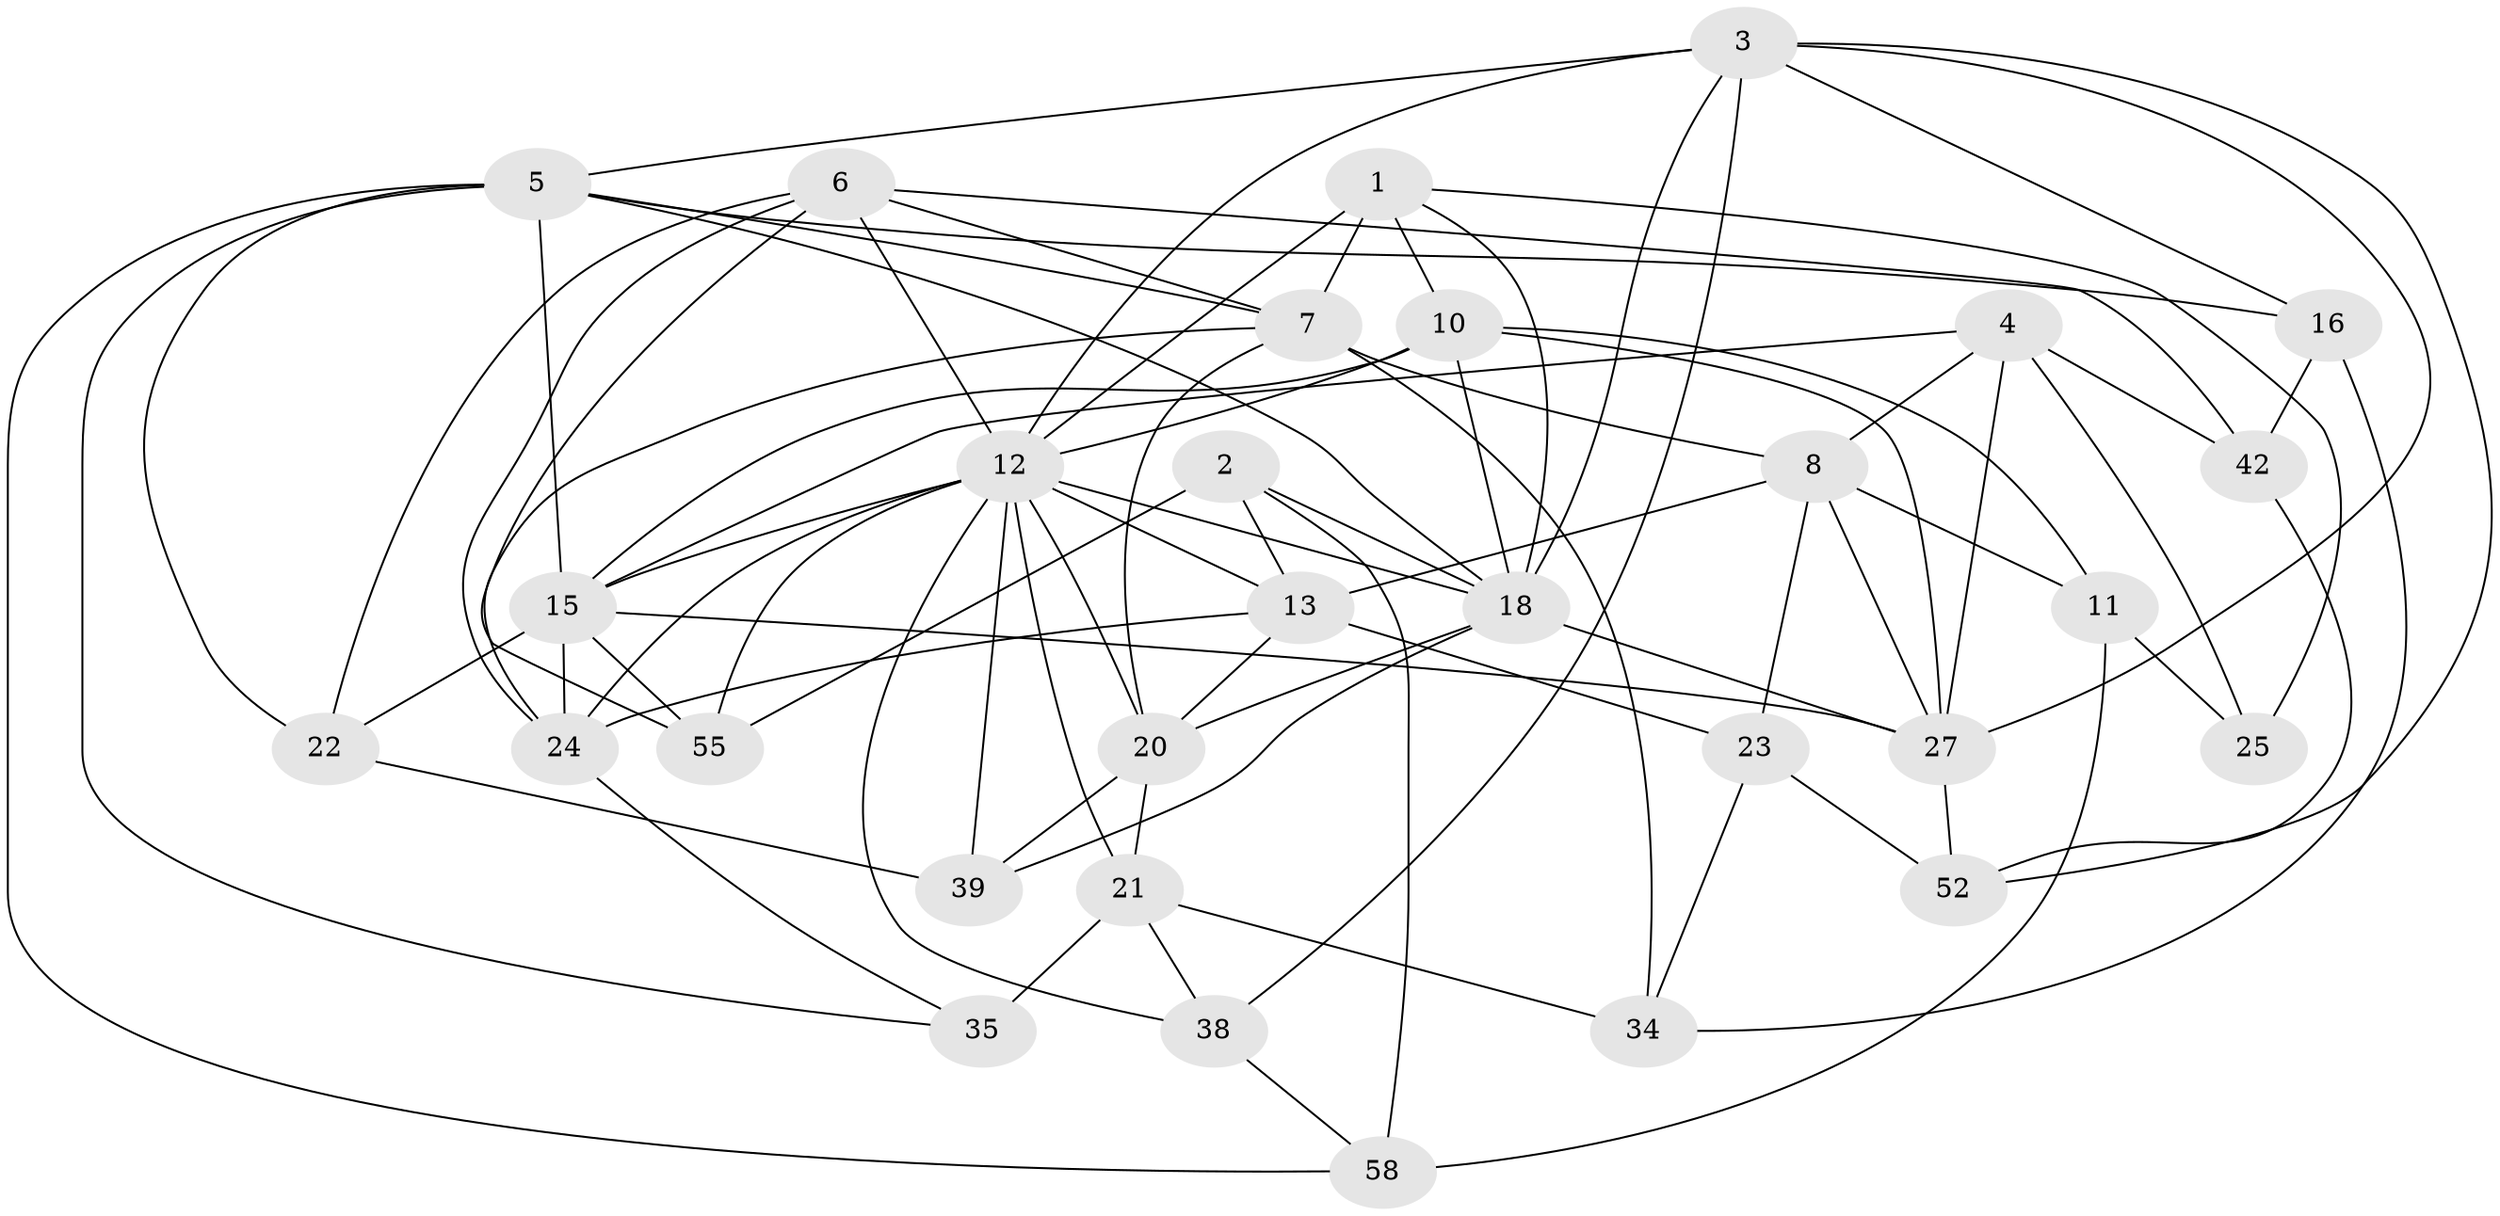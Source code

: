 // original degree distribution, {4: 1.0}
// Generated by graph-tools (version 1.1) at 2025/16/03/09/25 04:16:32]
// undirected, 30 vertices, 82 edges
graph export_dot {
graph [start="1"]
  node [color=gray90,style=filled];
  1 [super="+47"];
  2;
  3 [super="+33"];
  4 [super="+50"];
  5 [super="+19+32"];
  6 [super="+57"];
  7 [super="+46+9"];
  8 [super="+40"];
  10 [super="+43"];
  11;
  12 [super="+17+28+14+26"];
  13 [super="+31"];
  15 [super="+56+53"];
  16;
  18 [super="+45+49"];
  20 [super="+37"];
  21 [super="+36"];
  22;
  23;
  24 [super="+54+48"];
  25;
  27 [super="+29+44"];
  34;
  35;
  38;
  39;
  42;
  52;
  55;
  58;
  1 -- 12 [weight=2];
  1 -- 7;
  1 -- 10;
  1 -- 25;
  1 -- 18;
  2 -- 55;
  2 -- 13;
  2 -- 58;
  2 -- 18;
  3 -- 38;
  3 -- 52;
  3 -- 12;
  3 -- 16;
  3 -- 18;
  3 -- 5;
  3 -- 27 [weight=2];
  4 -- 15;
  4 -- 25 [weight=2];
  4 -- 27;
  4 -- 8;
  4 -- 42;
  5 -- 22;
  5 -- 16;
  5 -- 58;
  5 -- 15;
  5 -- 35;
  5 -- 7;
  5 -- 18;
  6 -- 22;
  6 -- 12;
  6 -- 24;
  6 -- 42;
  6 -- 7;
  6 -- 55;
  7 -- 34;
  7 -- 24 [weight=2];
  7 -- 20;
  7 -- 8;
  8 -- 11;
  8 -- 27;
  8 -- 13;
  8 -- 23;
  10 -- 27;
  10 -- 15;
  10 -- 11;
  10 -- 12;
  10 -- 18;
  11 -- 25;
  11 -- 58;
  12 -- 18 [weight=2];
  12 -- 38;
  12 -- 39;
  12 -- 13;
  12 -- 21;
  12 -- 24 [weight=2];
  12 -- 20;
  12 -- 55;
  12 -- 15;
  13 -- 20;
  13 -- 23;
  13 -- 24;
  15 -- 55;
  15 -- 24;
  15 -- 27;
  15 -- 22;
  16 -- 34;
  16 -- 42;
  18 -- 20;
  18 -- 39;
  18 -- 27;
  20 -- 39;
  20 -- 21;
  21 -- 34;
  21 -- 35 [weight=2];
  21 -- 38;
  22 -- 39;
  23 -- 34;
  23 -- 52;
  24 -- 35;
  27 -- 52;
  38 -- 58;
  42 -- 52;
}
